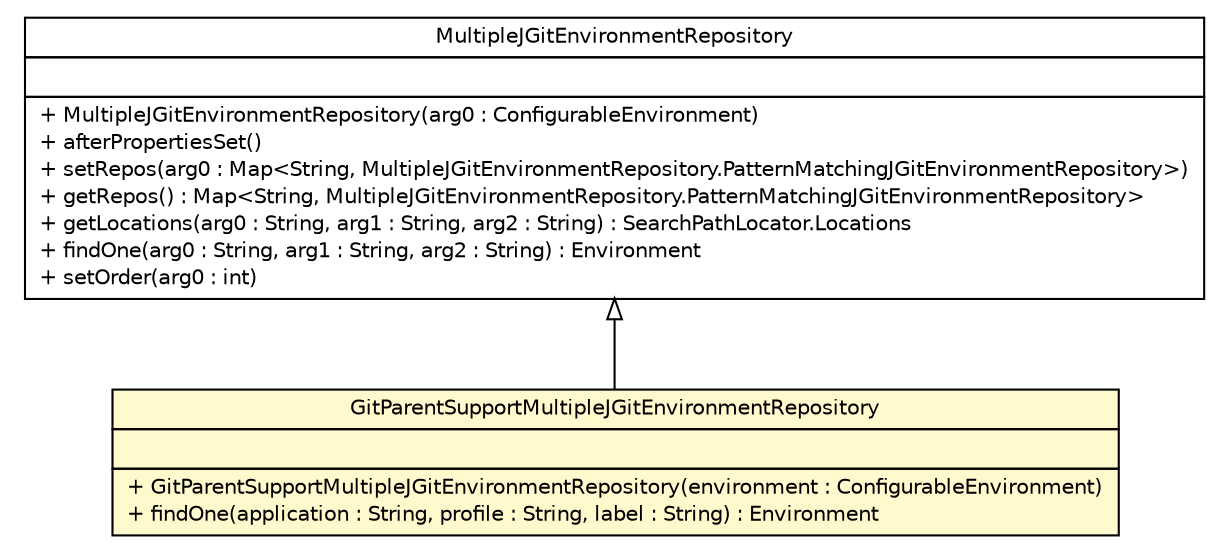 #!/usr/local/bin/dot
#
# Class diagram 
# Generated by UMLGraph version R5_6-24-gf6e263 (http://www.umlgraph.org/)
#

digraph G {
	edge [fontname="Helvetica",fontsize=10,labelfontname="Helvetica",labelfontsize=10];
	node [fontname="Helvetica",fontsize=10,shape=plaintext];
	nodesep=0.25;
	ranksep=0.5;
	// cn.home1.cloud.config.server.environment.GitParentSupportMultipleJGitEnvironmentRepository
	c299 [label=<<table title="cn.home1.cloud.config.server.environment.GitParentSupportMultipleJGitEnvironmentRepository" border="0" cellborder="1" cellspacing="0" cellpadding="2" port="p" bgcolor="lemonChiffon" href="./GitParentSupportMultipleJGitEnvironmentRepository.html">
		<tr><td><table border="0" cellspacing="0" cellpadding="1">
<tr><td align="center" balign="center"> GitParentSupportMultipleJGitEnvironmentRepository </td></tr>
		</table></td></tr>
		<tr><td><table border="0" cellspacing="0" cellpadding="1">
<tr><td align="left" balign="left">  </td></tr>
		</table></td></tr>
		<tr><td><table border="0" cellspacing="0" cellpadding="1">
<tr><td align="left" balign="left"> + GitParentSupportMultipleJGitEnvironmentRepository(environment : ConfigurableEnvironment) </td></tr>
<tr><td align="left" balign="left"> + findOne(application : String, profile : String, label : String) : Environment </td></tr>
		</table></td></tr>
		</table>>, URL="./GitParentSupportMultipleJGitEnvironmentRepository.html", fontname="Helvetica", fontcolor="black", fontsize=10.0];
	//cn.home1.cloud.config.server.environment.GitParentSupportMultipleJGitEnvironmentRepository extends org.springframework.cloud.config.server.environment.MultipleJGitEnvironmentRepository
	c312:p -> c299:p [dir=back,arrowtail=empty];
	// org.springframework.cloud.config.server.environment.MultipleJGitEnvironmentRepository
	c312 [label=<<table title="org.springframework.cloud.config.server.environment.MultipleJGitEnvironmentRepository" border="0" cellborder="1" cellspacing="0" cellpadding="2" port="p" href="http://java.sun.com/j2se/1.4.2/docs/api/org/springframework/cloud/config/server/environment/MultipleJGitEnvironmentRepository.html">
		<tr><td><table border="0" cellspacing="0" cellpadding="1">
<tr><td align="center" balign="center"> MultipleJGitEnvironmentRepository </td></tr>
		</table></td></tr>
		<tr><td><table border="0" cellspacing="0" cellpadding="1">
<tr><td align="left" balign="left">  </td></tr>
		</table></td></tr>
		<tr><td><table border="0" cellspacing="0" cellpadding="1">
<tr><td align="left" balign="left"> + MultipleJGitEnvironmentRepository(arg0 : ConfigurableEnvironment) </td></tr>
<tr><td align="left" balign="left"> + afterPropertiesSet() </td></tr>
<tr><td align="left" balign="left"> + setRepos(arg0 : Map&lt;String, MultipleJGitEnvironmentRepository.PatternMatchingJGitEnvironmentRepository&gt;) </td></tr>
<tr><td align="left" balign="left"> + getRepos() : Map&lt;String, MultipleJGitEnvironmentRepository.PatternMatchingJGitEnvironmentRepository&gt; </td></tr>
<tr><td align="left" balign="left"> + getLocations(arg0 : String, arg1 : String, arg2 : String) : SearchPathLocator.Locations </td></tr>
<tr><td align="left" balign="left"> + findOne(arg0 : String, arg1 : String, arg2 : String) : Environment </td></tr>
<tr><td align="left" balign="left"> + setOrder(arg0 : int) </td></tr>
		</table></td></tr>
		</table>>, URL="http://java.sun.com/j2se/1.4.2/docs/api/org/springframework/cloud/config/server/environment/MultipleJGitEnvironmentRepository.html", fontname="Helvetica", fontcolor="black", fontsize=10.0];
}

